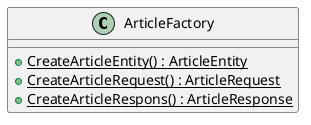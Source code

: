 @startuml
class ArticleFactory {
    + {static} CreateArticleEntity() : ArticleEntity
    + {static} CreateArticleRequest() : ArticleRequest
    + {static} CreateArticleRespons() : ArticleResponse
}
@enduml
